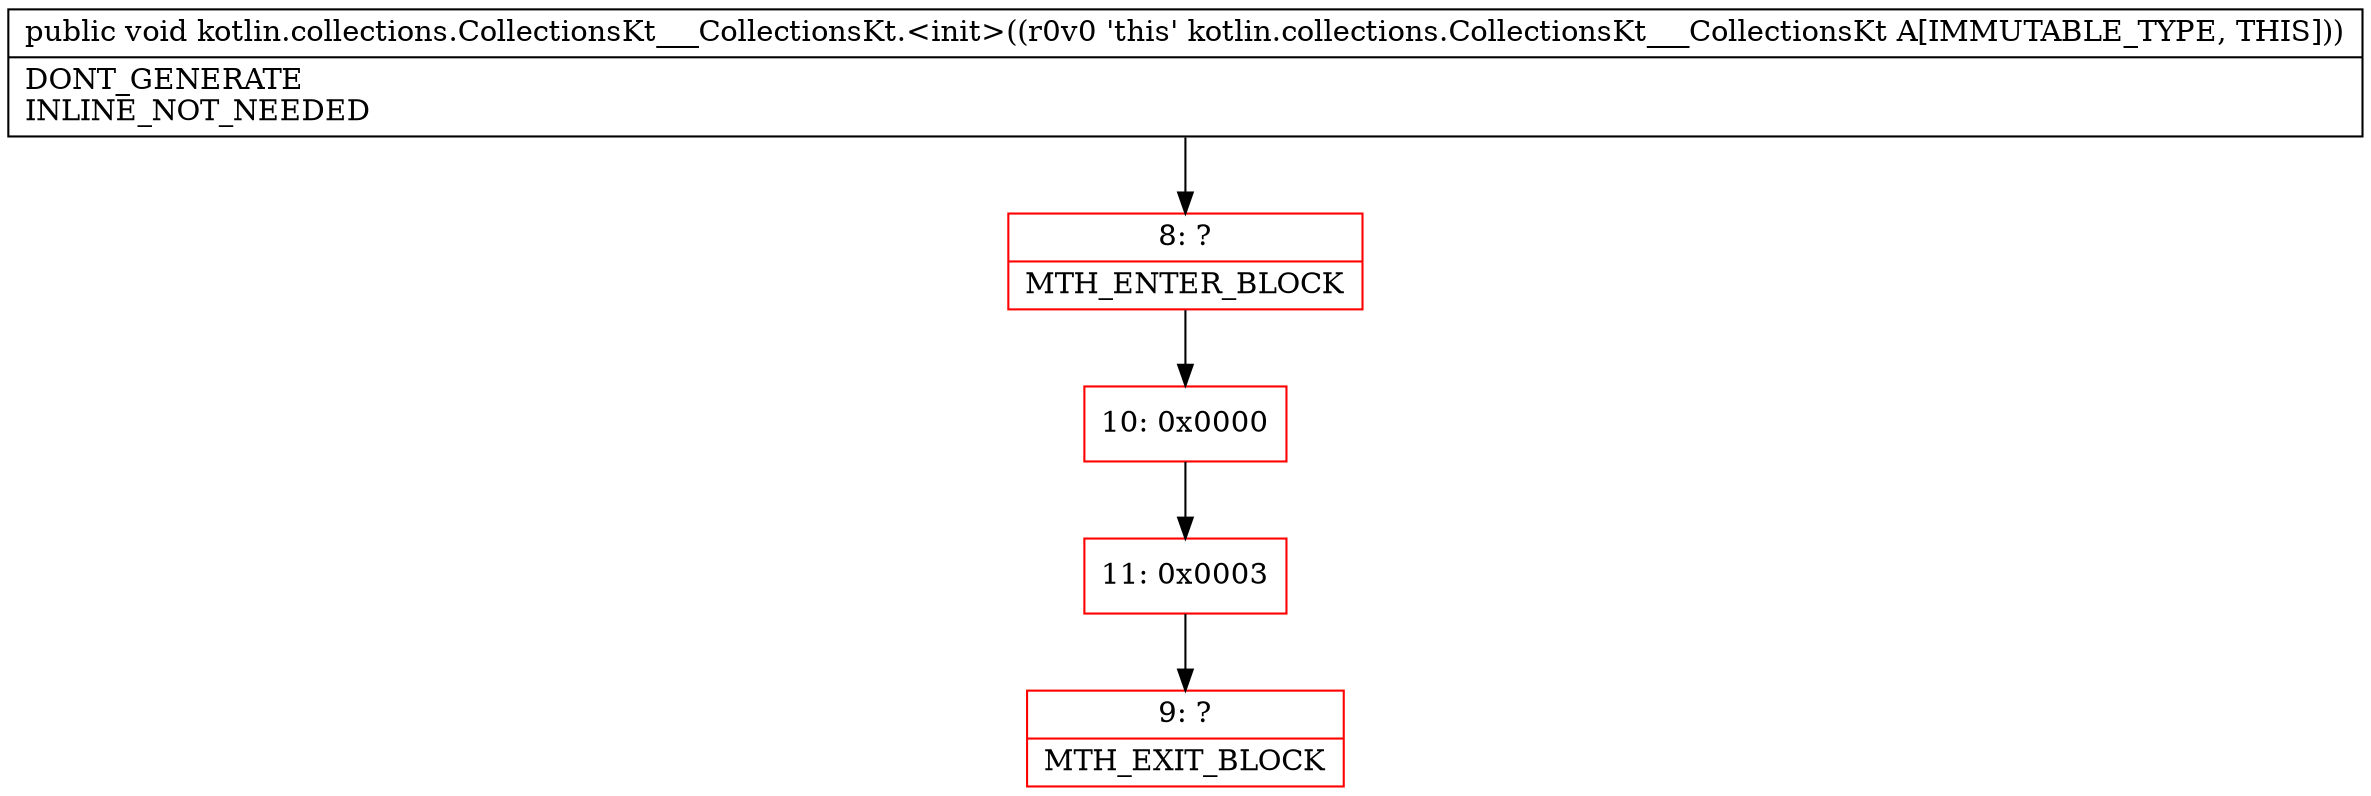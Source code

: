 digraph "CFG forkotlin.collections.CollectionsKt___CollectionsKt.\<init\>()V" {
subgraph cluster_Region_1988755359 {
label = "R(0)";
node [shape=record,color=blue];
}
Node_8 [shape=record,color=red,label="{8\:\ ?|MTH_ENTER_BLOCK\l}"];
Node_10 [shape=record,color=red,label="{10\:\ 0x0000}"];
Node_11 [shape=record,color=red,label="{11\:\ 0x0003}"];
Node_9 [shape=record,color=red,label="{9\:\ ?|MTH_EXIT_BLOCK\l}"];
MethodNode[shape=record,label="{public void kotlin.collections.CollectionsKt___CollectionsKt.\<init\>((r0v0 'this' kotlin.collections.CollectionsKt___CollectionsKt A[IMMUTABLE_TYPE, THIS]))  | DONT_GENERATE\lINLINE_NOT_NEEDED\l}"];
MethodNode -> Node_8;Node_8 -> Node_10;
Node_10 -> Node_11;
Node_11 -> Node_9;
}

